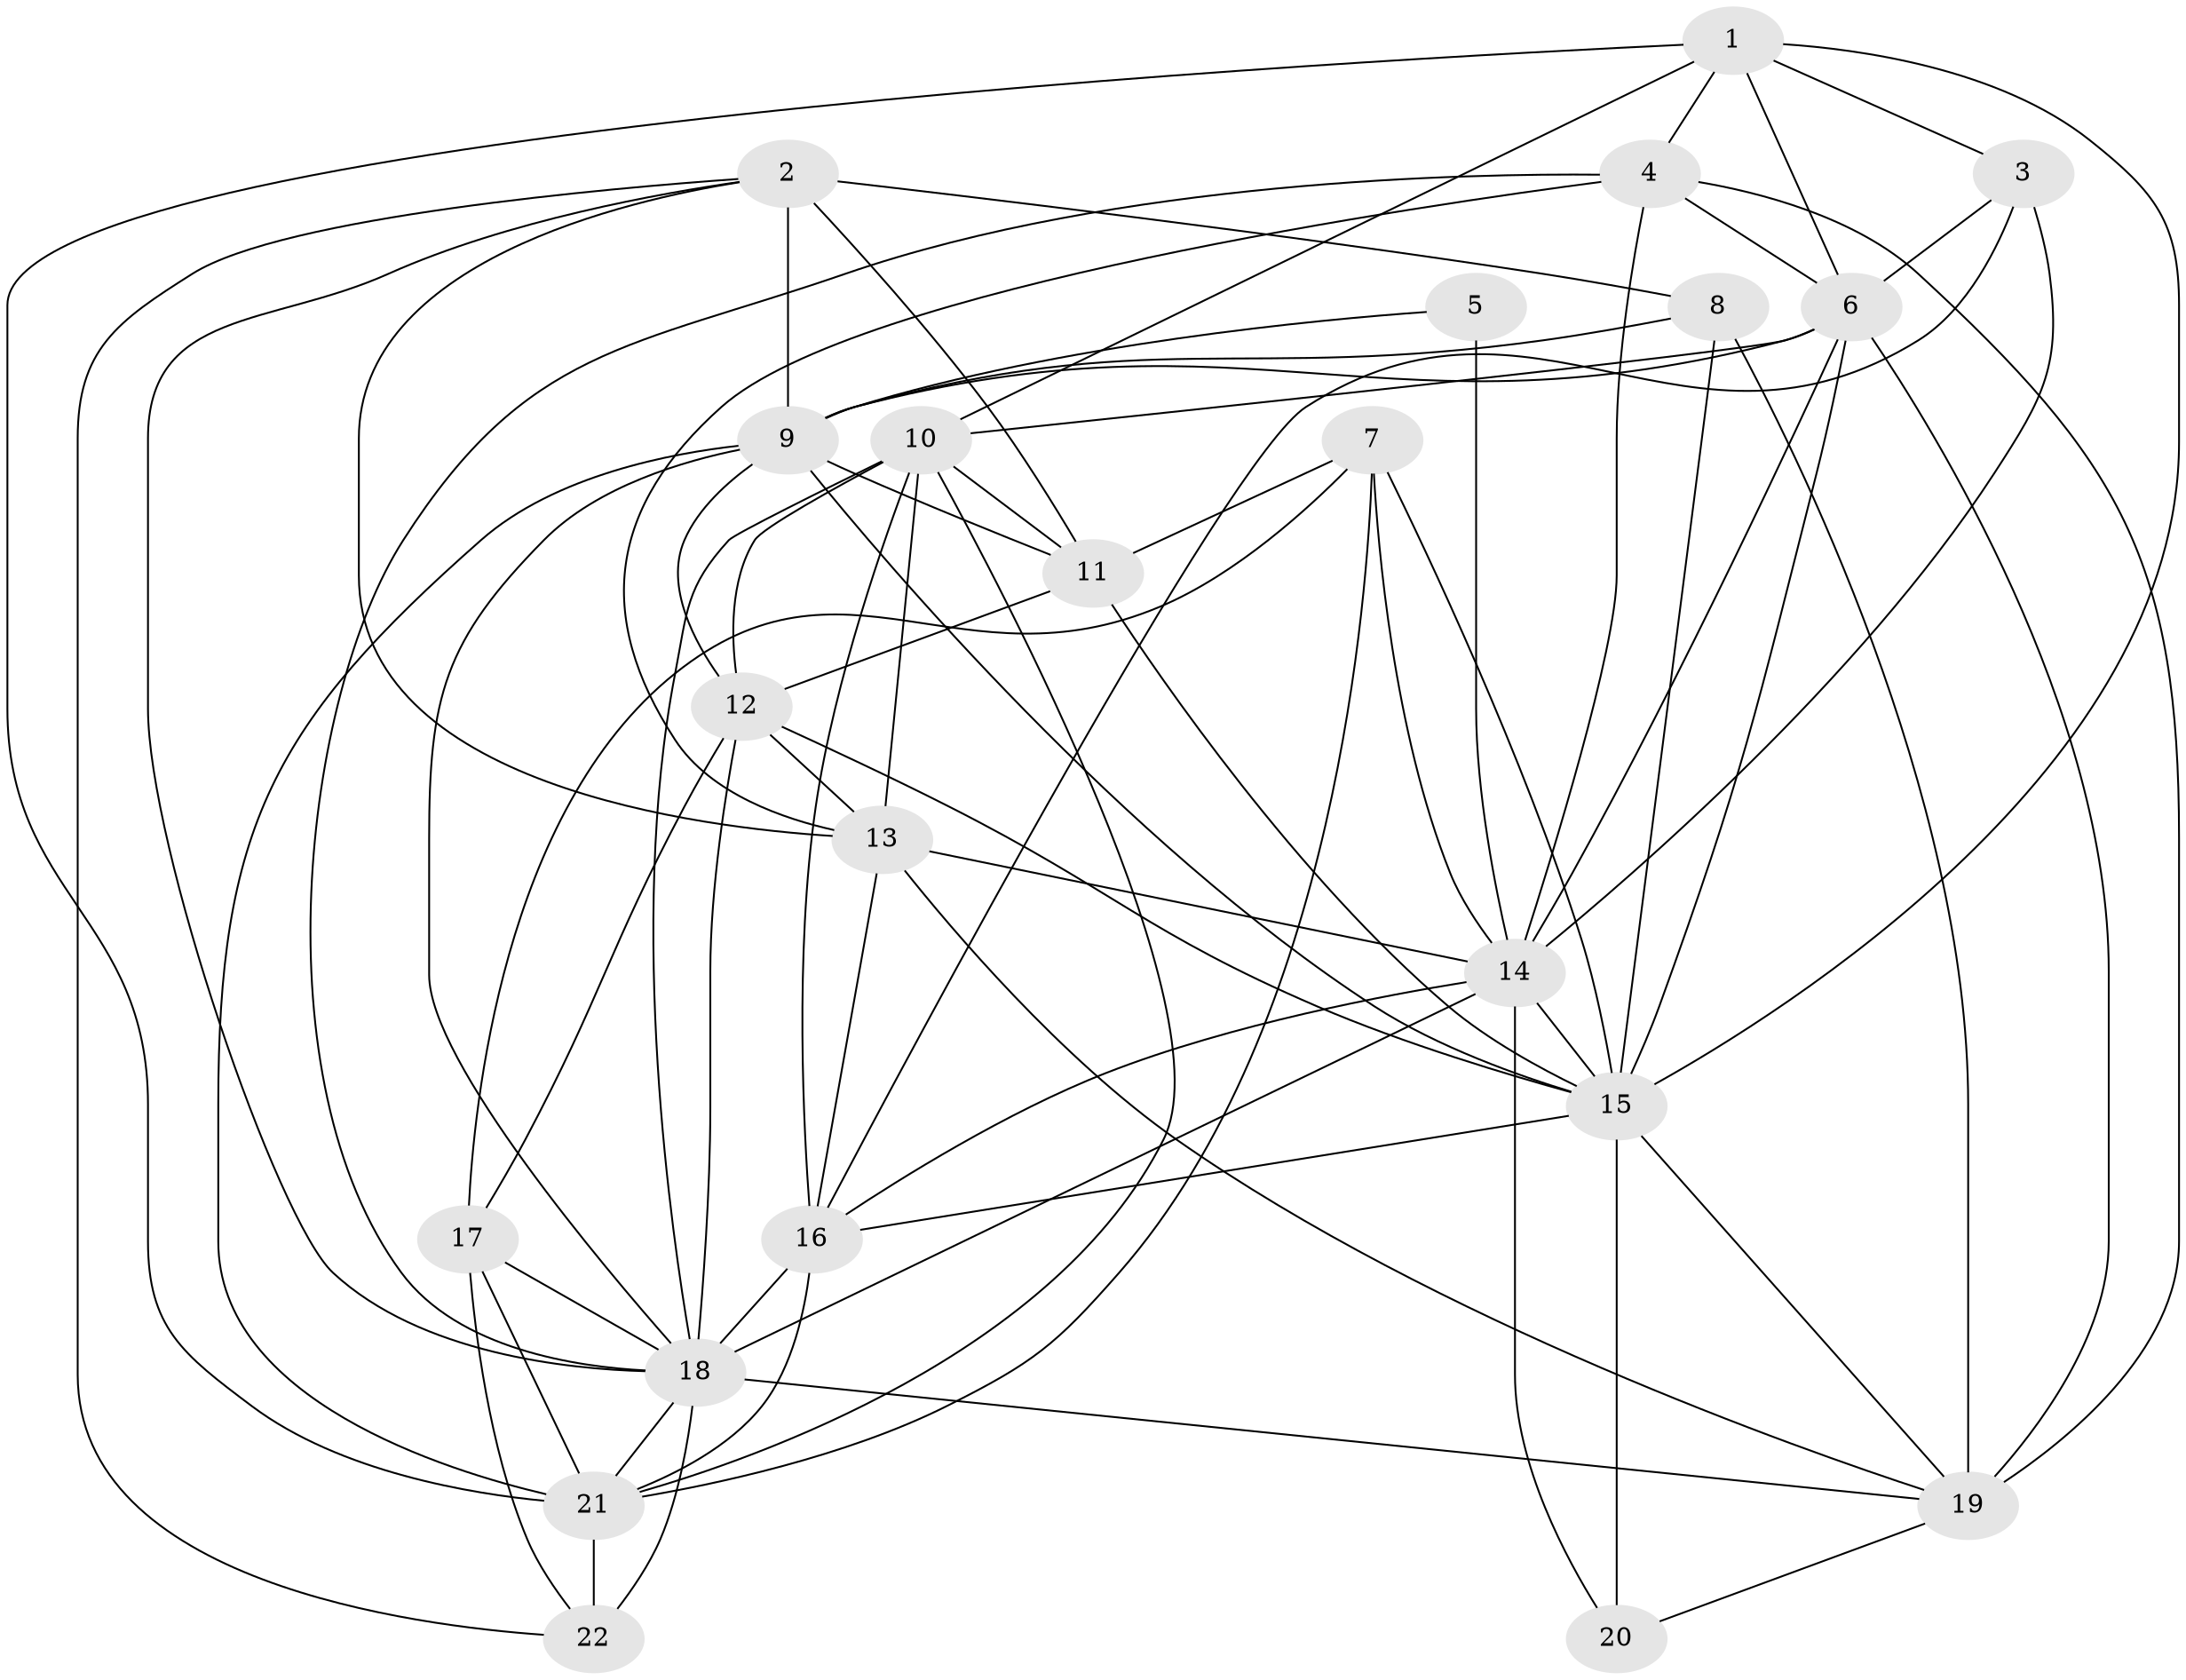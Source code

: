 // original degree distribution, {4: 0.2054794520547945, 2: 0.1780821917808219, 10: 0.0136986301369863, 3: 0.2602739726027397, 5: 0.2054794520547945, 6: 0.0958904109589041, 7: 0.0273972602739726, 8: 0.0136986301369863}
// Generated by graph-tools (version 1.1) at 2025/37/03/04/25 23:37:03]
// undirected, 22 vertices, 72 edges
graph export_dot {
  node [color=gray90,style=filled];
  1;
  2;
  3;
  4;
  5;
  6;
  7;
  8;
  9;
  10;
  11;
  12;
  13;
  14;
  15;
  16;
  17;
  18;
  19;
  20;
  21;
  22;
  1 -- 3 [weight=1.0];
  1 -- 4 [weight=1.0];
  1 -- 6 [weight=1.0];
  1 -- 10 [weight=1.0];
  1 -- 15 [weight=1.0];
  1 -- 21 [weight=1.0];
  2 -- 8 [weight=1.0];
  2 -- 9 [weight=2.0];
  2 -- 11 [weight=1.0];
  2 -- 13 [weight=1.0];
  2 -- 18 [weight=1.0];
  2 -- 22 [weight=1.0];
  3 -- 6 [weight=1.0];
  3 -- 14 [weight=2.0];
  3 -- 16 [weight=1.0];
  4 -- 6 [weight=1.0];
  4 -- 13 [weight=1.0];
  4 -- 14 [weight=1.0];
  4 -- 18 [weight=1.0];
  4 -- 19 [weight=1.0];
  5 -- 9 [weight=1.0];
  5 -- 14 [weight=2.0];
  6 -- 9 [weight=1.0];
  6 -- 10 [weight=1.0];
  6 -- 14 [weight=2.0];
  6 -- 15 [weight=1.0];
  6 -- 19 [weight=4.0];
  7 -- 11 [weight=1.0];
  7 -- 14 [weight=1.0];
  7 -- 15 [weight=2.0];
  7 -- 17 [weight=1.0];
  7 -- 21 [weight=1.0];
  8 -- 9 [weight=1.0];
  8 -- 15 [weight=1.0];
  8 -- 19 [weight=1.0];
  9 -- 11 [weight=2.0];
  9 -- 12 [weight=1.0];
  9 -- 15 [weight=1.0];
  9 -- 18 [weight=1.0];
  9 -- 21 [weight=1.0];
  10 -- 11 [weight=1.0];
  10 -- 12 [weight=1.0];
  10 -- 13 [weight=1.0];
  10 -- 16 [weight=1.0];
  10 -- 18 [weight=1.0];
  10 -- 21 [weight=1.0];
  11 -- 12 [weight=2.0];
  11 -- 15 [weight=1.0];
  12 -- 13 [weight=2.0];
  12 -- 15 [weight=1.0];
  12 -- 17 [weight=1.0];
  12 -- 18 [weight=1.0];
  13 -- 14 [weight=1.0];
  13 -- 16 [weight=1.0];
  13 -- 19 [weight=1.0];
  14 -- 15 [weight=2.0];
  14 -- 16 [weight=1.0];
  14 -- 18 [weight=1.0];
  14 -- 20 [weight=1.0];
  15 -- 16 [weight=2.0];
  15 -- 19 [weight=1.0];
  15 -- 20 [weight=2.0];
  16 -- 18 [weight=2.0];
  16 -- 21 [weight=3.0];
  17 -- 18 [weight=1.0];
  17 -- 21 [weight=2.0];
  17 -- 22 [weight=1.0];
  18 -- 19 [weight=2.0];
  18 -- 21 [weight=1.0];
  18 -- 22 [weight=2.0];
  19 -- 20 [weight=1.0];
  21 -- 22 [weight=1.0];
}
